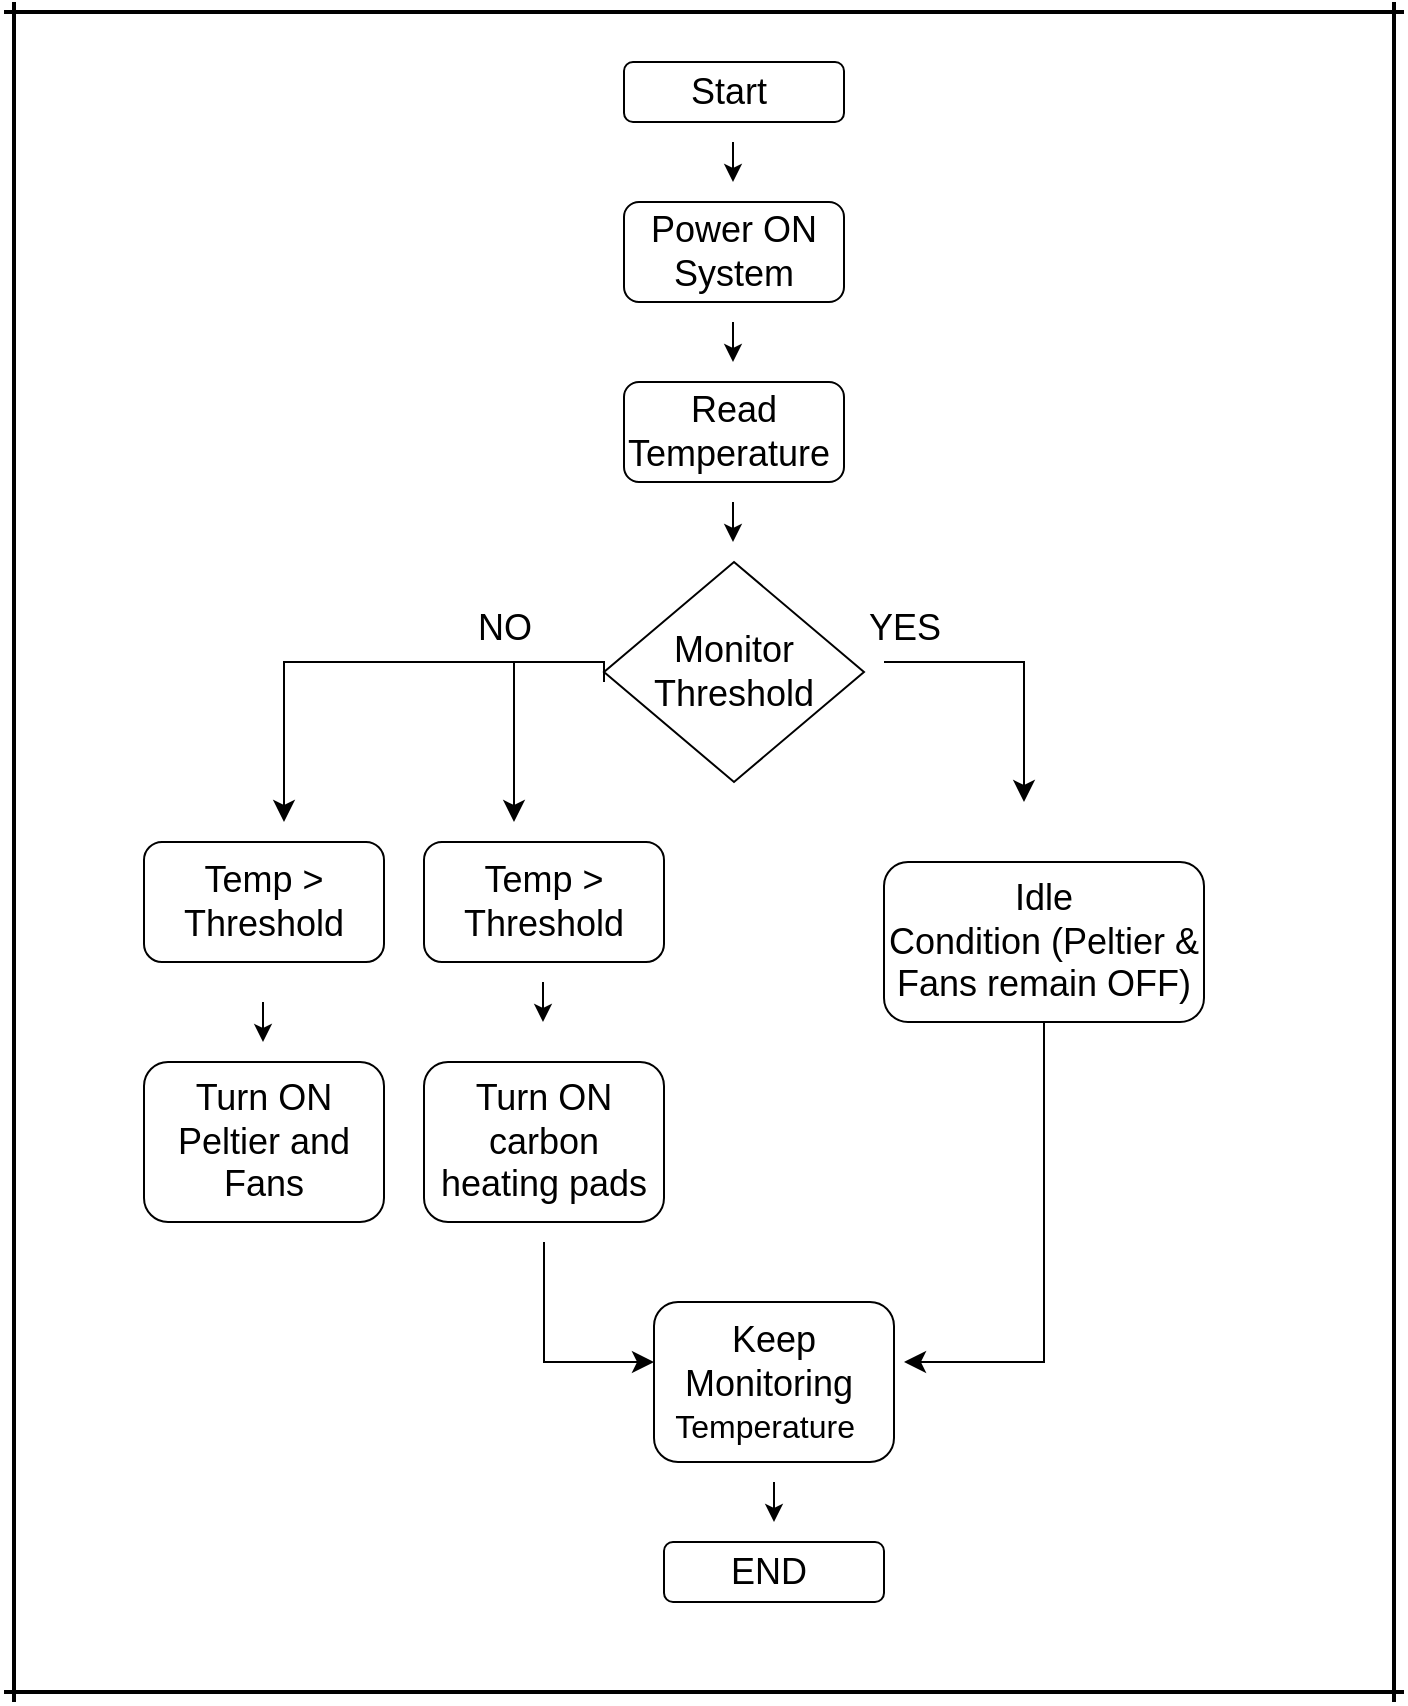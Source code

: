 <mxfile version="28.2.3">
  <diagram name="Page-1" id="KOW8-L6-WfWw_ilg5SVO">
    <mxGraphModel grid="1" page="1" gridSize="10" guides="1" tooltips="1" connect="1" arrows="1" fold="1" pageScale="1" pageWidth="850" pageHeight="1100" math="0" shadow="0">
      <root>
        <mxCell id="0" />
        <mxCell id="1" parent="0" />
        <mxCell id="KhBLa0-ySH2mKtJyZSr1-1" value="&lt;font style=&quot;font-size: 18px;&quot;&gt;Start&amp;nbsp;&lt;/font&gt;" style="rounded=1;whiteSpace=wrap;html=1;" vertex="1" parent="1">
          <mxGeometry x="370" y="-950" width="110" height="30" as="geometry" />
        </mxCell>
        <mxCell id="KhBLa0-ySH2mKtJyZSr1-2" value="&lt;font style=&quot;font-size: 18px;&quot;&gt;Power ON System&lt;/font&gt;" style="rounded=1;whiteSpace=wrap;html=1;" vertex="1" parent="1">
          <mxGeometry x="370" y="-880" width="110" height="50" as="geometry" />
        </mxCell>
        <mxCell id="KhBLa0-ySH2mKtJyZSr1-3" value="&lt;font style=&quot;font-size: 18px;&quot;&gt;Read Temperature&amp;nbsp;&lt;/font&gt;" style="rounded=1;whiteSpace=wrap;html=1;" vertex="1" parent="1">
          <mxGeometry x="370" y="-790" width="110" height="50" as="geometry" />
        </mxCell>
        <mxCell id="KhBLa0-ySH2mKtJyZSr1-5" value="&lt;font style=&quot;font-size: 18px;&quot;&gt;Idle Condition&amp;nbsp;(Peltier &amp;amp; Fans&amp;nbsp;remain OFF)&lt;/font&gt;" style="rounded=1;whiteSpace=wrap;html=1;" vertex="1" parent="1">
          <mxGeometry x="500" y="-550" width="160" height="80" as="geometry" />
        </mxCell>
        <mxCell id="KhBLa0-ySH2mKtJyZSr1-6" value="&lt;font style=&quot;font-size: 18px;&quot;&gt;Temp &amp;gt; Threshold&lt;/font&gt;" style="rounded=1;whiteSpace=wrap;html=1;" vertex="1" parent="1">
          <mxGeometry x="130" y="-560" width="120" height="60" as="geometry" />
        </mxCell>
        <mxCell id="KhBLa0-ySH2mKtJyZSr1-7" value="&lt;font style=&quot;font-size: 18px;&quot;&gt;Temp &amp;gt; Threshold&lt;/font&gt;" style="rounded=1;whiteSpace=wrap;html=1;" vertex="1" parent="1">
          <mxGeometry x="270" y="-560" width="120" height="60" as="geometry" />
        </mxCell>
        <mxCell id="KhBLa0-ySH2mKtJyZSr1-8" value="&lt;font style=&quot;font-size: 18px;&quot;&gt;Keep Monitoring&amp;nbsp;&lt;/font&gt;&lt;div&gt;&lt;font size=&quot;3&quot;&gt;Temperature&amp;nbsp;&amp;nbsp;&lt;/font&gt;&lt;/div&gt;" style="rounded=1;whiteSpace=wrap;html=1;" vertex="1" parent="1">
          <mxGeometry x="385" y="-330" width="120" height="80" as="geometry" />
        </mxCell>
        <mxCell id="KhBLa0-ySH2mKtJyZSr1-9" value="&lt;font style=&quot;font-size: 18px;&quot;&gt;Turn ON Peltier&amp;nbsp;and Fans&lt;/font&gt;" style="rounded=1;whiteSpace=wrap;html=1;" vertex="1" parent="1">
          <mxGeometry x="130" y="-450" width="120" height="80" as="geometry" />
        </mxCell>
        <mxCell id="KhBLa0-ySH2mKtJyZSr1-10" value="&lt;font style=&quot;font-size: 18px;&quot;&gt;Turn ON carbon heating pads&lt;/font&gt;" style="rounded=1;whiteSpace=wrap;html=1;" vertex="1" parent="1">
          <mxGeometry x="270" y="-450" width="120" height="80" as="geometry" />
        </mxCell>
        <mxCell id="KhBLa0-ySH2mKtJyZSr1-11" value="&lt;font style=&quot;font-size: 18px;&quot;&gt;&amp;nbsp;END&amp;nbsp;&amp;nbsp;&lt;/font&gt;" style="rounded=1;whiteSpace=wrap;html=1;" vertex="1" parent="1">
          <mxGeometry x="390" y="-210" width="110" height="30" as="geometry" />
        </mxCell>
        <mxCell id="KhBLa0-ySH2mKtJyZSr1-12" value="&lt;font style=&quot;font-size: 18px;&quot;&gt;Monitor Threshold&lt;/font&gt;" style="rhombus;whiteSpace=wrap;html=1;" vertex="1" parent="1">
          <mxGeometry x="360" y="-700" width="130" height="110" as="geometry" />
        </mxCell>
        <mxCell id="V8CH2knuRj-ETvsuwdDs-1" value="" style="endArrow=classic;html=1;rounded=0;" edge="1" parent="1">
          <mxGeometry width="50" height="50" relative="1" as="geometry">
            <mxPoint x="424.5" y="-910" as="sourcePoint" />
            <mxPoint x="424.5" y="-890" as="targetPoint" />
          </mxGeometry>
        </mxCell>
        <mxCell id="V8CH2knuRj-ETvsuwdDs-3" value="" style="endArrow=classic;html=1;rounded=0;" edge="1" parent="1">
          <mxGeometry width="50" height="50" relative="1" as="geometry">
            <mxPoint x="424.5" y="-820" as="sourcePoint" />
            <mxPoint x="424.5" y="-800" as="targetPoint" />
          </mxGeometry>
        </mxCell>
        <mxCell id="V8CH2knuRj-ETvsuwdDs-4" value="" style="endArrow=classic;html=1;rounded=0;" edge="1" parent="1">
          <mxGeometry width="50" height="50" relative="1" as="geometry">
            <mxPoint x="424.5" y="-730" as="sourcePoint" />
            <mxPoint x="424.5" y="-710" as="targetPoint" />
          </mxGeometry>
        </mxCell>
        <mxCell id="V8CH2knuRj-ETvsuwdDs-5" value="" style="endArrow=classic;html=1;rounded=0;" edge="1" parent="1">
          <mxGeometry width="50" height="50" relative="1" as="geometry">
            <mxPoint x="329.5" y="-490" as="sourcePoint" />
            <mxPoint x="329.5" y="-470" as="targetPoint" />
          </mxGeometry>
        </mxCell>
        <mxCell id="V8CH2knuRj-ETvsuwdDs-6" value="" style="endArrow=classic;html=1;rounded=0;" edge="1" parent="1">
          <mxGeometry width="50" height="50" relative="1" as="geometry">
            <mxPoint x="189.5" y="-480" as="sourcePoint" />
            <mxPoint x="189.5" y="-460" as="targetPoint" />
          </mxGeometry>
        </mxCell>
        <mxCell id="V8CH2knuRj-ETvsuwdDs-8" value="" style="endArrow=classic;html=1;rounded=0;" edge="1" parent="1">
          <mxGeometry width="50" height="50" relative="1" as="geometry">
            <mxPoint x="445" y="-240" as="sourcePoint" />
            <mxPoint x="445" y="-220" as="targetPoint" />
          </mxGeometry>
        </mxCell>
        <mxCell id="V8CH2knuRj-ETvsuwdDs-10" value="" style="edgeStyle=segmentEdgeStyle;endArrow=classic;html=1;curved=0;rounded=0;endSize=8;startSize=8;" edge="1" parent="1">
          <mxGeometry width="50" height="50" relative="1" as="geometry">
            <mxPoint x="500" y="-650" as="sourcePoint" />
            <mxPoint x="570" y="-580" as="targetPoint" />
            <Array as="points">
              <mxPoint x="570" y="-650" />
            </Array>
          </mxGeometry>
        </mxCell>
        <mxCell id="V8CH2knuRj-ETvsuwdDs-11" value="" style="edgeStyle=segmentEdgeStyle;endArrow=classic;html=1;curved=0;rounded=0;endSize=8;startSize=8;" edge="1" parent="1">
          <mxGeometry width="50" height="50" relative="1" as="geometry">
            <mxPoint x="360" y="-640" as="sourcePoint" />
            <mxPoint x="315" y="-570" as="targetPoint" />
            <Array as="points">
              <mxPoint x="360" y="-650" />
              <mxPoint x="315" y="-650" />
            </Array>
          </mxGeometry>
        </mxCell>
        <mxCell id="V8CH2knuRj-ETvsuwdDs-12" value="" style="edgeStyle=segmentEdgeStyle;endArrow=classic;html=1;curved=0;rounded=0;endSize=8;startSize=8;" edge="1" parent="1">
          <mxGeometry width="50" height="50" relative="1" as="geometry">
            <mxPoint x="320" y="-650" as="sourcePoint" />
            <mxPoint x="200" y="-570" as="targetPoint" />
            <Array as="points">
              <mxPoint x="200" y="-650" />
            </Array>
          </mxGeometry>
        </mxCell>
        <mxCell id="V8CH2knuRj-ETvsuwdDs-13" value="" style="edgeStyle=segmentEdgeStyle;endArrow=classic;html=1;curved=0;rounded=0;endSize=8;startSize=8;" edge="1" parent="1">
          <mxGeometry width="50" height="50" relative="1" as="geometry">
            <mxPoint x="580" y="-470" as="sourcePoint" />
            <mxPoint x="510" y="-300" as="targetPoint" />
            <Array as="points">
              <mxPoint x="580" y="-410" />
              <mxPoint x="580" y="-300" />
            </Array>
          </mxGeometry>
        </mxCell>
        <mxCell id="V8CH2knuRj-ETvsuwdDs-14" value="" style="edgeStyle=segmentEdgeStyle;endArrow=classic;html=1;curved=0;rounded=0;endSize=8;startSize=8;" edge="1" parent="1">
          <mxGeometry width="50" height="50" relative="1" as="geometry">
            <mxPoint x="330" y="-360" as="sourcePoint" />
            <mxPoint x="385" y="-300" as="targetPoint" />
            <Array as="points">
              <mxPoint x="330" y="-350" />
              <mxPoint x="330" y="-300" />
            </Array>
          </mxGeometry>
        </mxCell>
        <mxCell id="V8CH2knuRj-ETvsuwdDs-15" value="&lt;font style=&quot;font-size: 18px;&quot;&gt;NO&lt;/font&gt;" style="text;html=1;align=center;verticalAlign=middle;resizable=0;points=[];autosize=1;strokeColor=none;fillColor=none;" vertex="1" parent="1">
          <mxGeometry x="285" y="-687" width="50" height="40" as="geometry" />
        </mxCell>
        <mxCell id="V8CH2knuRj-ETvsuwdDs-16" value="&lt;font style=&quot;font-size: 18px;&quot;&gt;YES&lt;/font&gt;" style="text;html=1;align=center;verticalAlign=middle;resizable=0;points=[];autosize=1;strokeColor=none;fillColor=none;" vertex="1" parent="1">
          <mxGeometry x="480" y="-687" width="60" height="40" as="geometry" />
        </mxCell>
        <mxCell id="V8CH2knuRj-ETvsuwdDs-17" value="" style="line;strokeWidth=2;html=1;" vertex="1" parent="1">
          <mxGeometry x="60" y="-980" width="700" height="10" as="geometry" />
        </mxCell>
        <mxCell id="V8CH2knuRj-ETvsuwdDs-18" value="" style="line;strokeWidth=2;direction=south;html=1;" vertex="1" parent="1">
          <mxGeometry x="60" y="-980" width="10" height="850" as="geometry" />
        </mxCell>
        <mxCell id="V8CH2knuRj-ETvsuwdDs-19" value="" style="line;strokeWidth=2;html=1;" vertex="1" parent="1">
          <mxGeometry x="60" y="-140" width="700" height="10" as="geometry" />
        </mxCell>
        <mxCell id="V8CH2knuRj-ETvsuwdDs-20" value="" style="line;strokeWidth=2;direction=south;html=1;" vertex="1" parent="1">
          <mxGeometry x="750" y="-980" width="10" height="850" as="geometry" />
        </mxCell>
      </root>
    </mxGraphModel>
  </diagram>
</mxfile>
